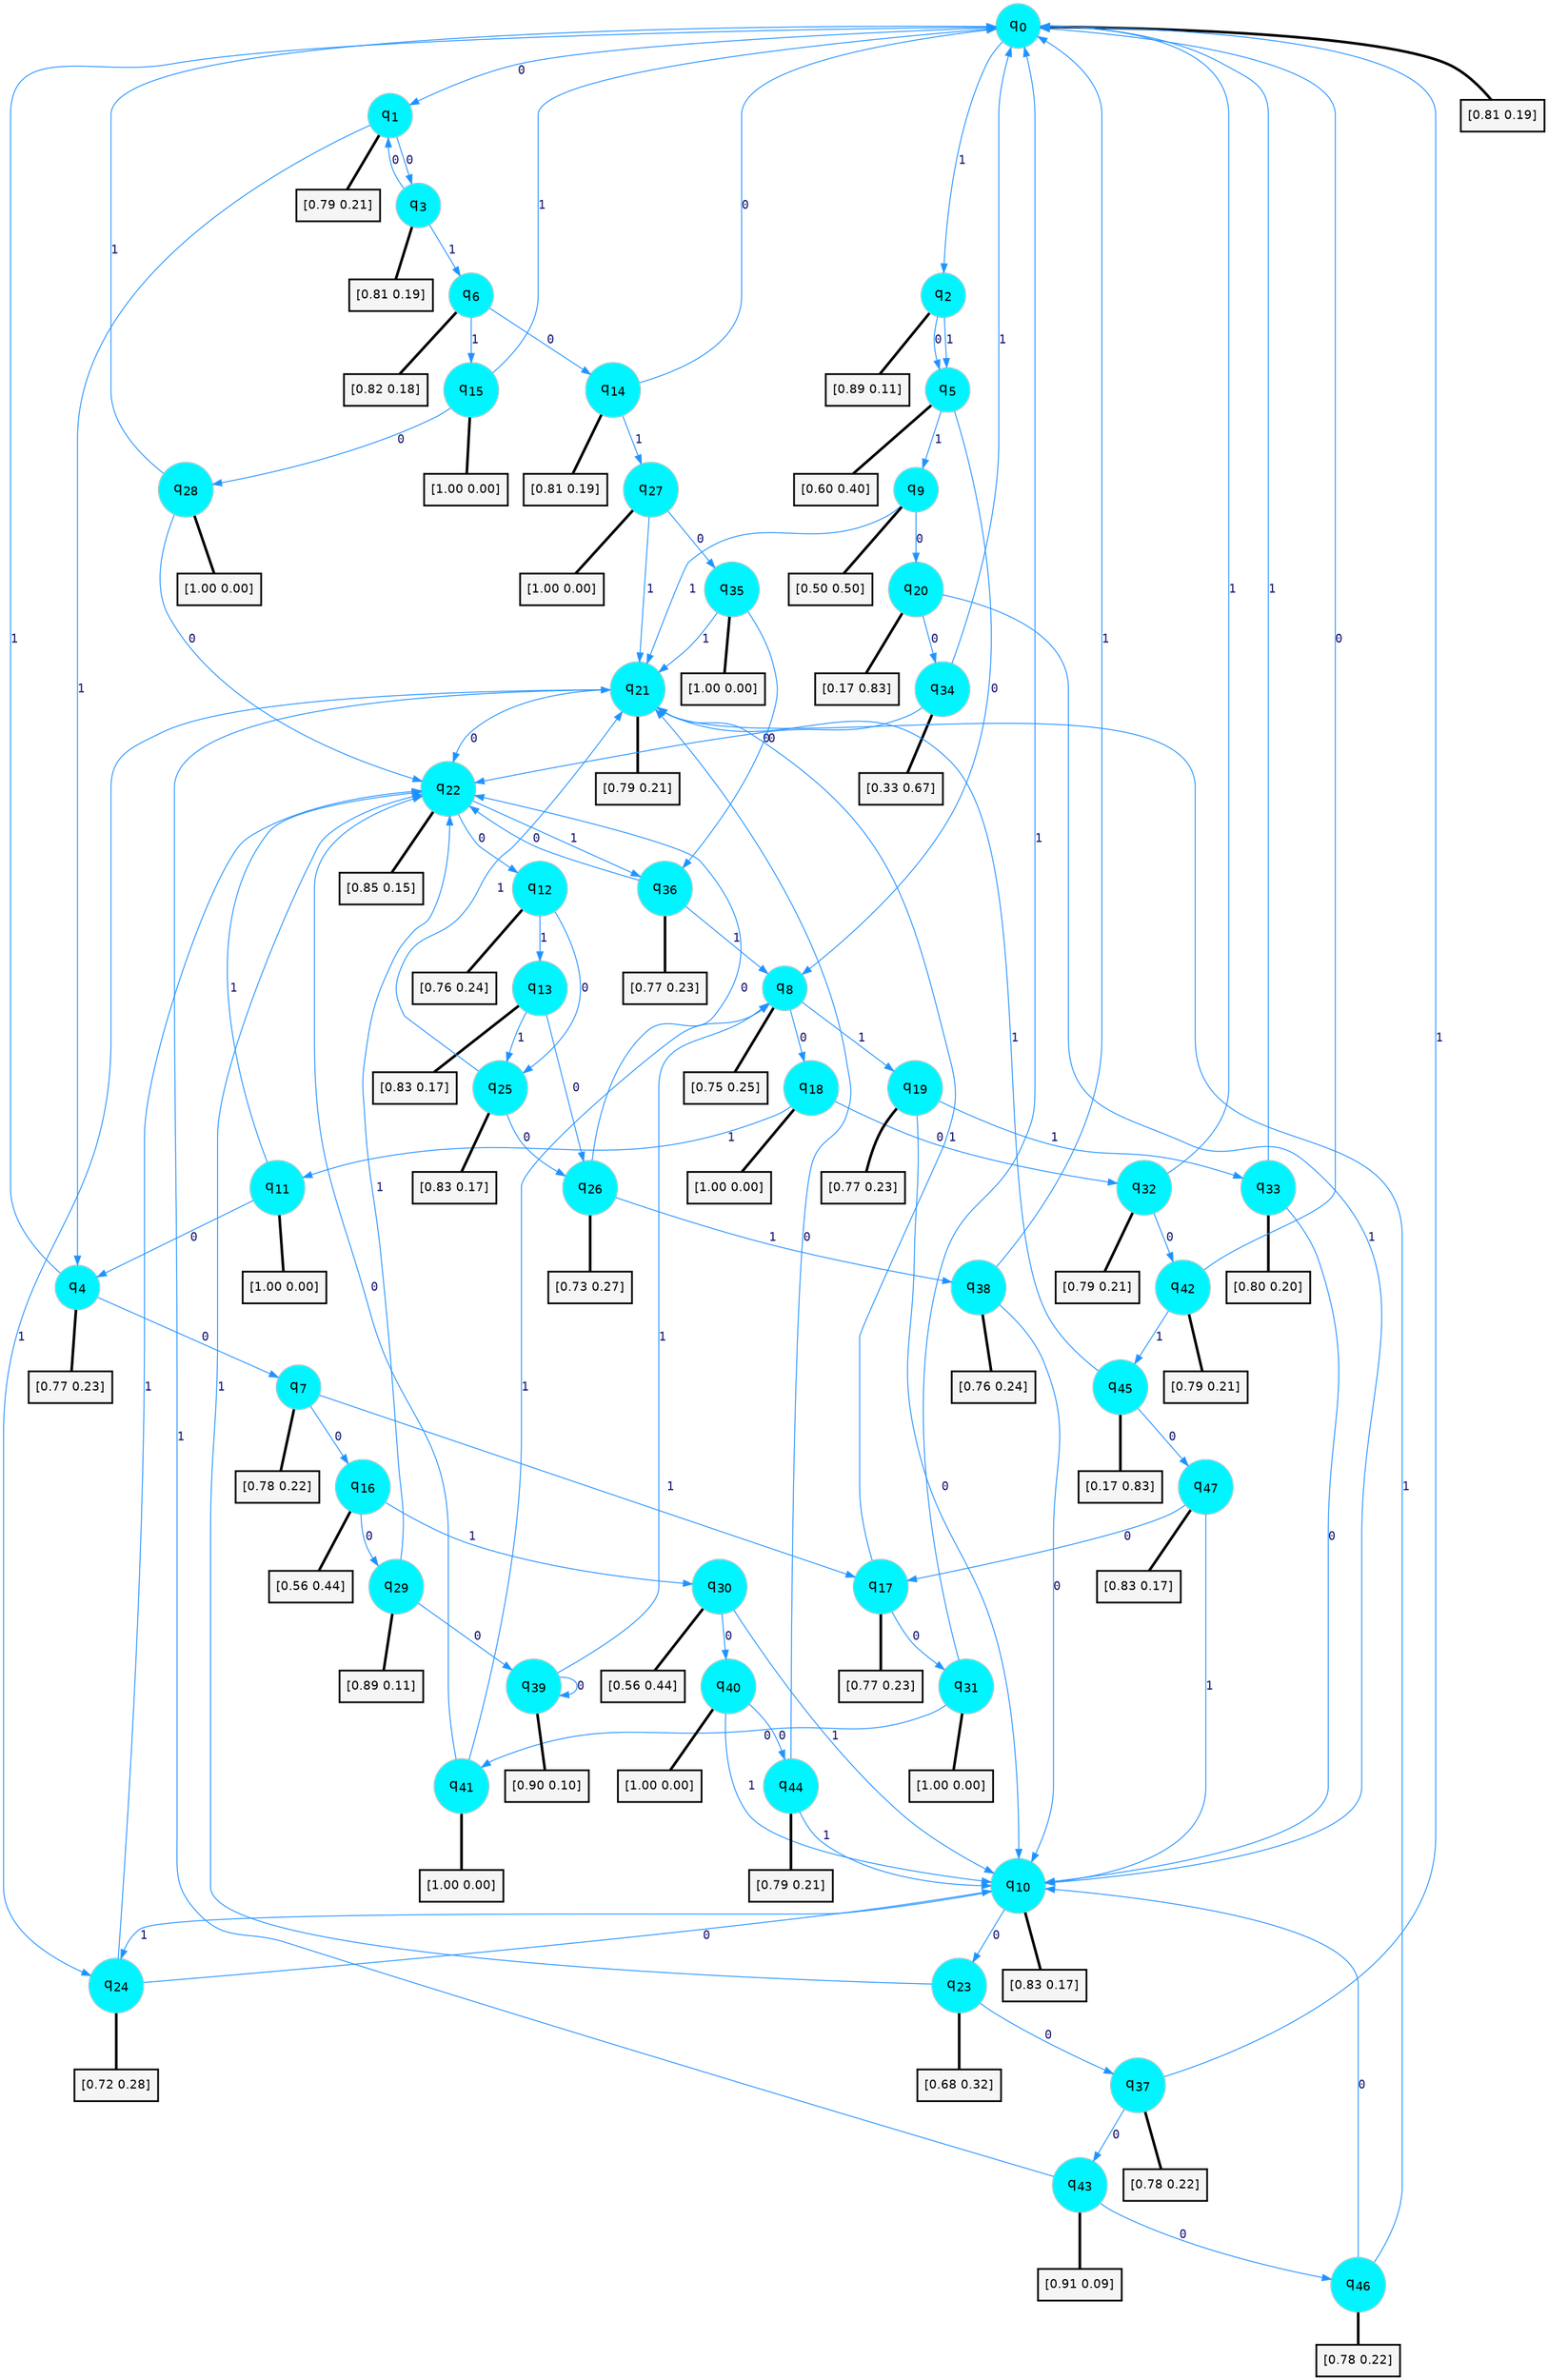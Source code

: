 digraph G {
graph [
bgcolor=transparent, dpi=300, rankdir=TD, size="40,25"];
node [
color=gray, fillcolor=turquoise1, fontcolor=black, fontname=Helvetica, fontsize=16, fontweight=bold, shape=circle, style=filled];
edge [
arrowsize=1, color=dodgerblue1, fontcolor=midnightblue, fontname=courier, fontweight=bold, penwidth=1, style=solid, weight=20];
0[label=<q<SUB>0</SUB>>];
1[label=<q<SUB>1</SUB>>];
2[label=<q<SUB>2</SUB>>];
3[label=<q<SUB>3</SUB>>];
4[label=<q<SUB>4</SUB>>];
5[label=<q<SUB>5</SUB>>];
6[label=<q<SUB>6</SUB>>];
7[label=<q<SUB>7</SUB>>];
8[label=<q<SUB>8</SUB>>];
9[label=<q<SUB>9</SUB>>];
10[label=<q<SUB>10</SUB>>];
11[label=<q<SUB>11</SUB>>];
12[label=<q<SUB>12</SUB>>];
13[label=<q<SUB>13</SUB>>];
14[label=<q<SUB>14</SUB>>];
15[label=<q<SUB>15</SUB>>];
16[label=<q<SUB>16</SUB>>];
17[label=<q<SUB>17</SUB>>];
18[label=<q<SUB>18</SUB>>];
19[label=<q<SUB>19</SUB>>];
20[label=<q<SUB>20</SUB>>];
21[label=<q<SUB>21</SUB>>];
22[label=<q<SUB>22</SUB>>];
23[label=<q<SUB>23</SUB>>];
24[label=<q<SUB>24</SUB>>];
25[label=<q<SUB>25</SUB>>];
26[label=<q<SUB>26</SUB>>];
27[label=<q<SUB>27</SUB>>];
28[label=<q<SUB>28</SUB>>];
29[label=<q<SUB>29</SUB>>];
30[label=<q<SUB>30</SUB>>];
31[label=<q<SUB>31</SUB>>];
32[label=<q<SUB>32</SUB>>];
33[label=<q<SUB>33</SUB>>];
34[label=<q<SUB>34</SUB>>];
35[label=<q<SUB>35</SUB>>];
36[label=<q<SUB>36</SUB>>];
37[label=<q<SUB>37</SUB>>];
38[label=<q<SUB>38</SUB>>];
39[label=<q<SUB>39</SUB>>];
40[label=<q<SUB>40</SUB>>];
41[label=<q<SUB>41</SUB>>];
42[label=<q<SUB>42</SUB>>];
43[label=<q<SUB>43</SUB>>];
44[label=<q<SUB>44</SUB>>];
45[label=<q<SUB>45</SUB>>];
46[label=<q<SUB>46</SUB>>];
47[label=<q<SUB>47</SUB>>];
48[label="[0.81 0.19]", shape=box,fontcolor=black, fontname=Helvetica, fontsize=14, penwidth=2, fillcolor=whitesmoke,color=black];
49[label="[0.79 0.21]", shape=box,fontcolor=black, fontname=Helvetica, fontsize=14, penwidth=2, fillcolor=whitesmoke,color=black];
50[label="[0.89 0.11]", shape=box,fontcolor=black, fontname=Helvetica, fontsize=14, penwidth=2, fillcolor=whitesmoke,color=black];
51[label="[0.81 0.19]", shape=box,fontcolor=black, fontname=Helvetica, fontsize=14, penwidth=2, fillcolor=whitesmoke,color=black];
52[label="[0.77 0.23]", shape=box,fontcolor=black, fontname=Helvetica, fontsize=14, penwidth=2, fillcolor=whitesmoke,color=black];
53[label="[0.60 0.40]", shape=box,fontcolor=black, fontname=Helvetica, fontsize=14, penwidth=2, fillcolor=whitesmoke,color=black];
54[label="[0.82 0.18]", shape=box,fontcolor=black, fontname=Helvetica, fontsize=14, penwidth=2, fillcolor=whitesmoke,color=black];
55[label="[0.78 0.22]", shape=box,fontcolor=black, fontname=Helvetica, fontsize=14, penwidth=2, fillcolor=whitesmoke,color=black];
56[label="[0.75 0.25]", shape=box,fontcolor=black, fontname=Helvetica, fontsize=14, penwidth=2, fillcolor=whitesmoke,color=black];
57[label="[0.50 0.50]", shape=box,fontcolor=black, fontname=Helvetica, fontsize=14, penwidth=2, fillcolor=whitesmoke,color=black];
58[label="[0.83 0.17]", shape=box,fontcolor=black, fontname=Helvetica, fontsize=14, penwidth=2, fillcolor=whitesmoke,color=black];
59[label="[1.00 0.00]", shape=box,fontcolor=black, fontname=Helvetica, fontsize=14, penwidth=2, fillcolor=whitesmoke,color=black];
60[label="[0.76 0.24]", shape=box,fontcolor=black, fontname=Helvetica, fontsize=14, penwidth=2, fillcolor=whitesmoke,color=black];
61[label="[0.83 0.17]", shape=box,fontcolor=black, fontname=Helvetica, fontsize=14, penwidth=2, fillcolor=whitesmoke,color=black];
62[label="[0.81 0.19]", shape=box,fontcolor=black, fontname=Helvetica, fontsize=14, penwidth=2, fillcolor=whitesmoke,color=black];
63[label="[1.00 0.00]", shape=box,fontcolor=black, fontname=Helvetica, fontsize=14, penwidth=2, fillcolor=whitesmoke,color=black];
64[label="[0.56 0.44]", shape=box,fontcolor=black, fontname=Helvetica, fontsize=14, penwidth=2, fillcolor=whitesmoke,color=black];
65[label="[0.77 0.23]", shape=box,fontcolor=black, fontname=Helvetica, fontsize=14, penwidth=2, fillcolor=whitesmoke,color=black];
66[label="[1.00 0.00]", shape=box,fontcolor=black, fontname=Helvetica, fontsize=14, penwidth=2, fillcolor=whitesmoke,color=black];
67[label="[0.77 0.23]", shape=box,fontcolor=black, fontname=Helvetica, fontsize=14, penwidth=2, fillcolor=whitesmoke,color=black];
68[label="[0.17 0.83]", shape=box,fontcolor=black, fontname=Helvetica, fontsize=14, penwidth=2, fillcolor=whitesmoke,color=black];
69[label="[0.79 0.21]", shape=box,fontcolor=black, fontname=Helvetica, fontsize=14, penwidth=2, fillcolor=whitesmoke,color=black];
70[label="[0.85 0.15]", shape=box,fontcolor=black, fontname=Helvetica, fontsize=14, penwidth=2, fillcolor=whitesmoke,color=black];
71[label="[0.68 0.32]", shape=box,fontcolor=black, fontname=Helvetica, fontsize=14, penwidth=2, fillcolor=whitesmoke,color=black];
72[label="[0.72 0.28]", shape=box,fontcolor=black, fontname=Helvetica, fontsize=14, penwidth=2, fillcolor=whitesmoke,color=black];
73[label="[0.83 0.17]", shape=box,fontcolor=black, fontname=Helvetica, fontsize=14, penwidth=2, fillcolor=whitesmoke,color=black];
74[label="[0.73 0.27]", shape=box,fontcolor=black, fontname=Helvetica, fontsize=14, penwidth=2, fillcolor=whitesmoke,color=black];
75[label="[1.00 0.00]", shape=box,fontcolor=black, fontname=Helvetica, fontsize=14, penwidth=2, fillcolor=whitesmoke,color=black];
76[label="[1.00 0.00]", shape=box,fontcolor=black, fontname=Helvetica, fontsize=14, penwidth=2, fillcolor=whitesmoke,color=black];
77[label="[0.89 0.11]", shape=box,fontcolor=black, fontname=Helvetica, fontsize=14, penwidth=2, fillcolor=whitesmoke,color=black];
78[label="[0.56 0.44]", shape=box,fontcolor=black, fontname=Helvetica, fontsize=14, penwidth=2, fillcolor=whitesmoke,color=black];
79[label="[1.00 0.00]", shape=box,fontcolor=black, fontname=Helvetica, fontsize=14, penwidth=2, fillcolor=whitesmoke,color=black];
80[label="[0.79 0.21]", shape=box,fontcolor=black, fontname=Helvetica, fontsize=14, penwidth=2, fillcolor=whitesmoke,color=black];
81[label="[0.80 0.20]", shape=box,fontcolor=black, fontname=Helvetica, fontsize=14, penwidth=2, fillcolor=whitesmoke,color=black];
82[label="[0.33 0.67]", shape=box,fontcolor=black, fontname=Helvetica, fontsize=14, penwidth=2, fillcolor=whitesmoke,color=black];
83[label="[1.00 0.00]", shape=box,fontcolor=black, fontname=Helvetica, fontsize=14, penwidth=2, fillcolor=whitesmoke,color=black];
84[label="[0.77 0.23]", shape=box,fontcolor=black, fontname=Helvetica, fontsize=14, penwidth=2, fillcolor=whitesmoke,color=black];
85[label="[0.78 0.22]", shape=box,fontcolor=black, fontname=Helvetica, fontsize=14, penwidth=2, fillcolor=whitesmoke,color=black];
86[label="[0.76 0.24]", shape=box,fontcolor=black, fontname=Helvetica, fontsize=14, penwidth=2, fillcolor=whitesmoke,color=black];
87[label="[0.90 0.10]", shape=box,fontcolor=black, fontname=Helvetica, fontsize=14, penwidth=2, fillcolor=whitesmoke,color=black];
88[label="[1.00 0.00]", shape=box,fontcolor=black, fontname=Helvetica, fontsize=14, penwidth=2, fillcolor=whitesmoke,color=black];
89[label="[1.00 0.00]", shape=box,fontcolor=black, fontname=Helvetica, fontsize=14, penwidth=2, fillcolor=whitesmoke,color=black];
90[label="[0.79 0.21]", shape=box,fontcolor=black, fontname=Helvetica, fontsize=14, penwidth=2, fillcolor=whitesmoke,color=black];
91[label="[0.91 0.09]", shape=box,fontcolor=black, fontname=Helvetica, fontsize=14, penwidth=2, fillcolor=whitesmoke,color=black];
92[label="[0.79 0.21]", shape=box,fontcolor=black, fontname=Helvetica, fontsize=14, penwidth=2, fillcolor=whitesmoke,color=black];
93[label="[0.17 0.83]", shape=box,fontcolor=black, fontname=Helvetica, fontsize=14, penwidth=2, fillcolor=whitesmoke,color=black];
94[label="[0.78 0.22]", shape=box,fontcolor=black, fontname=Helvetica, fontsize=14, penwidth=2, fillcolor=whitesmoke,color=black];
95[label="[0.83 0.17]", shape=box,fontcolor=black, fontname=Helvetica, fontsize=14, penwidth=2, fillcolor=whitesmoke,color=black];
0->1 [label=0];
0->2 [label=1];
0->48 [arrowhead=none, penwidth=3,color=black];
1->3 [label=0];
1->4 [label=1];
1->49 [arrowhead=none, penwidth=3,color=black];
2->5 [label=0];
2->5 [label=1];
2->50 [arrowhead=none, penwidth=3,color=black];
3->1 [label=0];
3->6 [label=1];
3->51 [arrowhead=none, penwidth=3,color=black];
4->7 [label=0];
4->0 [label=1];
4->52 [arrowhead=none, penwidth=3,color=black];
5->8 [label=0];
5->9 [label=1];
5->53 [arrowhead=none, penwidth=3,color=black];
6->14 [label=0];
6->15 [label=1];
6->54 [arrowhead=none, penwidth=3,color=black];
7->16 [label=0];
7->17 [label=1];
7->55 [arrowhead=none, penwidth=3,color=black];
8->18 [label=0];
8->19 [label=1];
8->56 [arrowhead=none, penwidth=3,color=black];
9->20 [label=0];
9->21 [label=1];
9->57 [arrowhead=none, penwidth=3,color=black];
10->23 [label=0];
10->24 [label=1];
10->58 [arrowhead=none, penwidth=3,color=black];
11->4 [label=0];
11->22 [label=1];
11->59 [arrowhead=none, penwidth=3,color=black];
12->25 [label=0];
12->13 [label=1];
12->60 [arrowhead=none, penwidth=3,color=black];
13->26 [label=0];
13->25 [label=1];
13->61 [arrowhead=none, penwidth=3,color=black];
14->0 [label=0];
14->27 [label=1];
14->62 [arrowhead=none, penwidth=3,color=black];
15->28 [label=0];
15->0 [label=1];
15->63 [arrowhead=none, penwidth=3,color=black];
16->29 [label=0];
16->30 [label=1];
16->64 [arrowhead=none, penwidth=3,color=black];
17->31 [label=0];
17->21 [label=1];
17->65 [arrowhead=none, penwidth=3,color=black];
18->32 [label=0];
18->11 [label=1];
18->66 [arrowhead=none, penwidth=3,color=black];
19->10 [label=0];
19->33 [label=1];
19->67 [arrowhead=none, penwidth=3,color=black];
20->34 [label=0];
20->10 [label=1];
20->68 [arrowhead=none, penwidth=3,color=black];
21->22 [label=0];
21->24 [label=1];
21->69 [arrowhead=none, penwidth=3,color=black];
22->12 [label=0];
22->36 [label=1];
22->70 [arrowhead=none, penwidth=3,color=black];
23->37 [label=0];
23->22 [label=1];
23->71 [arrowhead=none, penwidth=3,color=black];
24->10 [label=0];
24->22 [label=1];
24->72 [arrowhead=none, penwidth=3,color=black];
25->26 [label=0];
25->21 [label=1];
25->73 [arrowhead=none, penwidth=3,color=black];
26->22 [label=0];
26->38 [label=1];
26->74 [arrowhead=none, penwidth=3,color=black];
27->35 [label=0];
27->21 [label=1];
27->75 [arrowhead=none, penwidth=3,color=black];
28->22 [label=0];
28->0 [label=1];
28->76 [arrowhead=none, penwidth=3,color=black];
29->39 [label=0];
29->22 [label=1];
29->77 [arrowhead=none, penwidth=3,color=black];
30->40 [label=0];
30->10 [label=1];
30->78 [arrowhead=none, penwidth=3,color=black];
31->41 [label=0];
31->0 [label=1];
31->79 [arrowhead=none, penwidth=3,color=black];
32->42 [label=0];
32->0 [label=1];
32->80 [arrowhead=none, penwidth=3,color=black];
33->10 [label=0];
33->0 [label=1];
33->81 [arrowhead=none, penwidth=3,color=black];
34->22 [label=0];
34->0 [label=1];
34->82 [arrowhead=none, penwidth=3,color=black];
35->36 [label=0];
35->21 [label=1];
35->83 [arrowhead=none, penwidth=3,color=black];
36->22 [label=0];
36->8 [label=1];
36->84 [arrowhead=none, penwidth=3,color=black];
37->43 [label=0];
37->0 [label=1];
37->85 [arrowhead=none, penwidth=3,color=black];
38->10 [label=0];
38->0 [label=1];
38->86 [arrowhead=none, penwidth=3,color=black];
39->39 [label=0];
39->8 [label=1];
39->87 [arrowhead=none, penwidth=3,color=black];
40->44 [label=0];
40->10 [label=1];
40->88 [arrowhead=none, penwidth=3,color=black];
41->22 [label=0];
41->8 [label=1];
41->89 [arrowhead=none, penwidth=3,color=black];
42->0 [label=0];
42->45 [label=1];
42->90 [arrowhead=none, penwidth=3,color=black];
43->46 [label=0];
43->21 [label=1];
43->91 [arrowhead=none, penwidth=3,color=black];
44->21 [label=0];
44->10 [label=1];
44->92 [arrowhead=none, penwidth=3,color=black];
45->47 [label=0];
45->21 [label=1];
45->93 [arrowhead=none, penwidth=3,color=black];
46->10 [label=0];
46->21 [label=1];
46->94 [arrowhead=none, penwidth=3,color=black];
47->17 [label=0];
47->10 [label=1];
47->95 [arrowhead=none, penwidth=3,color=black];
}
